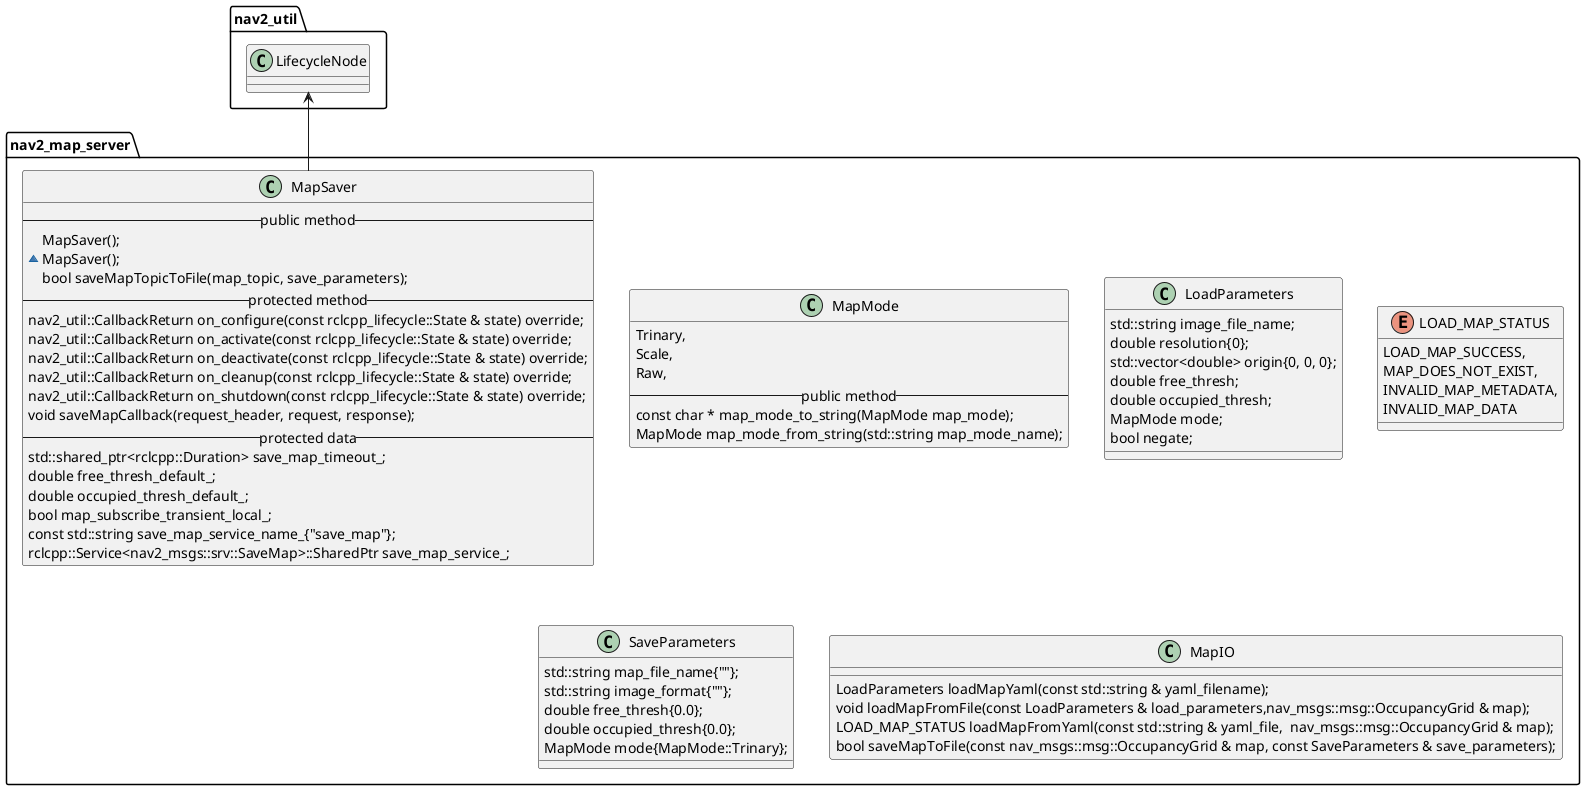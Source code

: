 @startuml
'https://plantuml.com/class-diagram

namespace nav2_map_server{
class MapMode{
Trinary,
Scale,
Raw,
-- public method --
const char * map_mode_to_string(MapMode map_mode);
MapMode map_mode_from_string(std::string map_mode_name);
}


class LoadParameters{
std::string image_file_name;
double resolution{0};
std::vector<double> origin{0, 0, 0};
double free_thresh;
double occupied_thresh;
MapMode mode;
bool negate;
}

enum LOAD_MAP_STATUS
{
LOAD_MAP_SUCCESS,
MAP_DOES_NOT_EXIST,
INVALID_MAP_METADATA,
INVALID_MAP_DATA
}

class SaveParameters
{
  std::string map_file_name{""};
  std::string image_format{""};
  double free_thresh{0.0};
  double occupied_thresh{0.0};
  MapMode mode{MapMode::Trinary};
}

class MapIO{
LoadParameters loadMapYaml(const std::string & yaml_filename);
void loadMapFromFile(const LoadParameters & load_parameters,nav_msgs::msg::OccupancyGrid & map);
LOAD_MAP_STATUS loadMapFromYaml(const std::string & yaml_file,  nav_msgs::msg::OccupancyGrid & map);
bool saveMapToFile(const nav_msgs::msg::OccupancyGrid & map, const SaveParameters & save_parameters);
}

class MapSaver{
-- public method --
MapSaver();
~MapSaver();
bool saveMapTopicToFile(map_topic, save_parameters);
-- protected method --
nav2_util::CallbackReturn on_configure(const rclcpp_lifecycle::State & state) override;
nav2_util::CallbackReturn on_activate(const rclcpp_lifecycle::State & state) override;
nav2_util::CallbackReturn on_deactivate(const rclcpp_lifecycle::State & state) override;
nav2_util::CallbackReturn on_cleanup(const rclcpp_lifecycle::State & state) override;
nav2_util::CallbackReturn on_shutdown(const rclcpp_lifecycle::State & state) override;
void saveMapCallback(request_header, request, response);
-- protected data --
std::shared_ptr<rclcpp::Duration> save_map_timeout_;
double free_thresh_default_;
double occupied_thresh_default_;
bool map_subscribe_transient_local_;
const std::string save_map_service_name_{"save_map"};
rclcpp::Service<nav2_msgs::srv::SaveMap>::SharedPtr save_map_service_;
}

}

nav2_util.LifecycleNode <-- nav2_map_server.MapSaver

@enduml